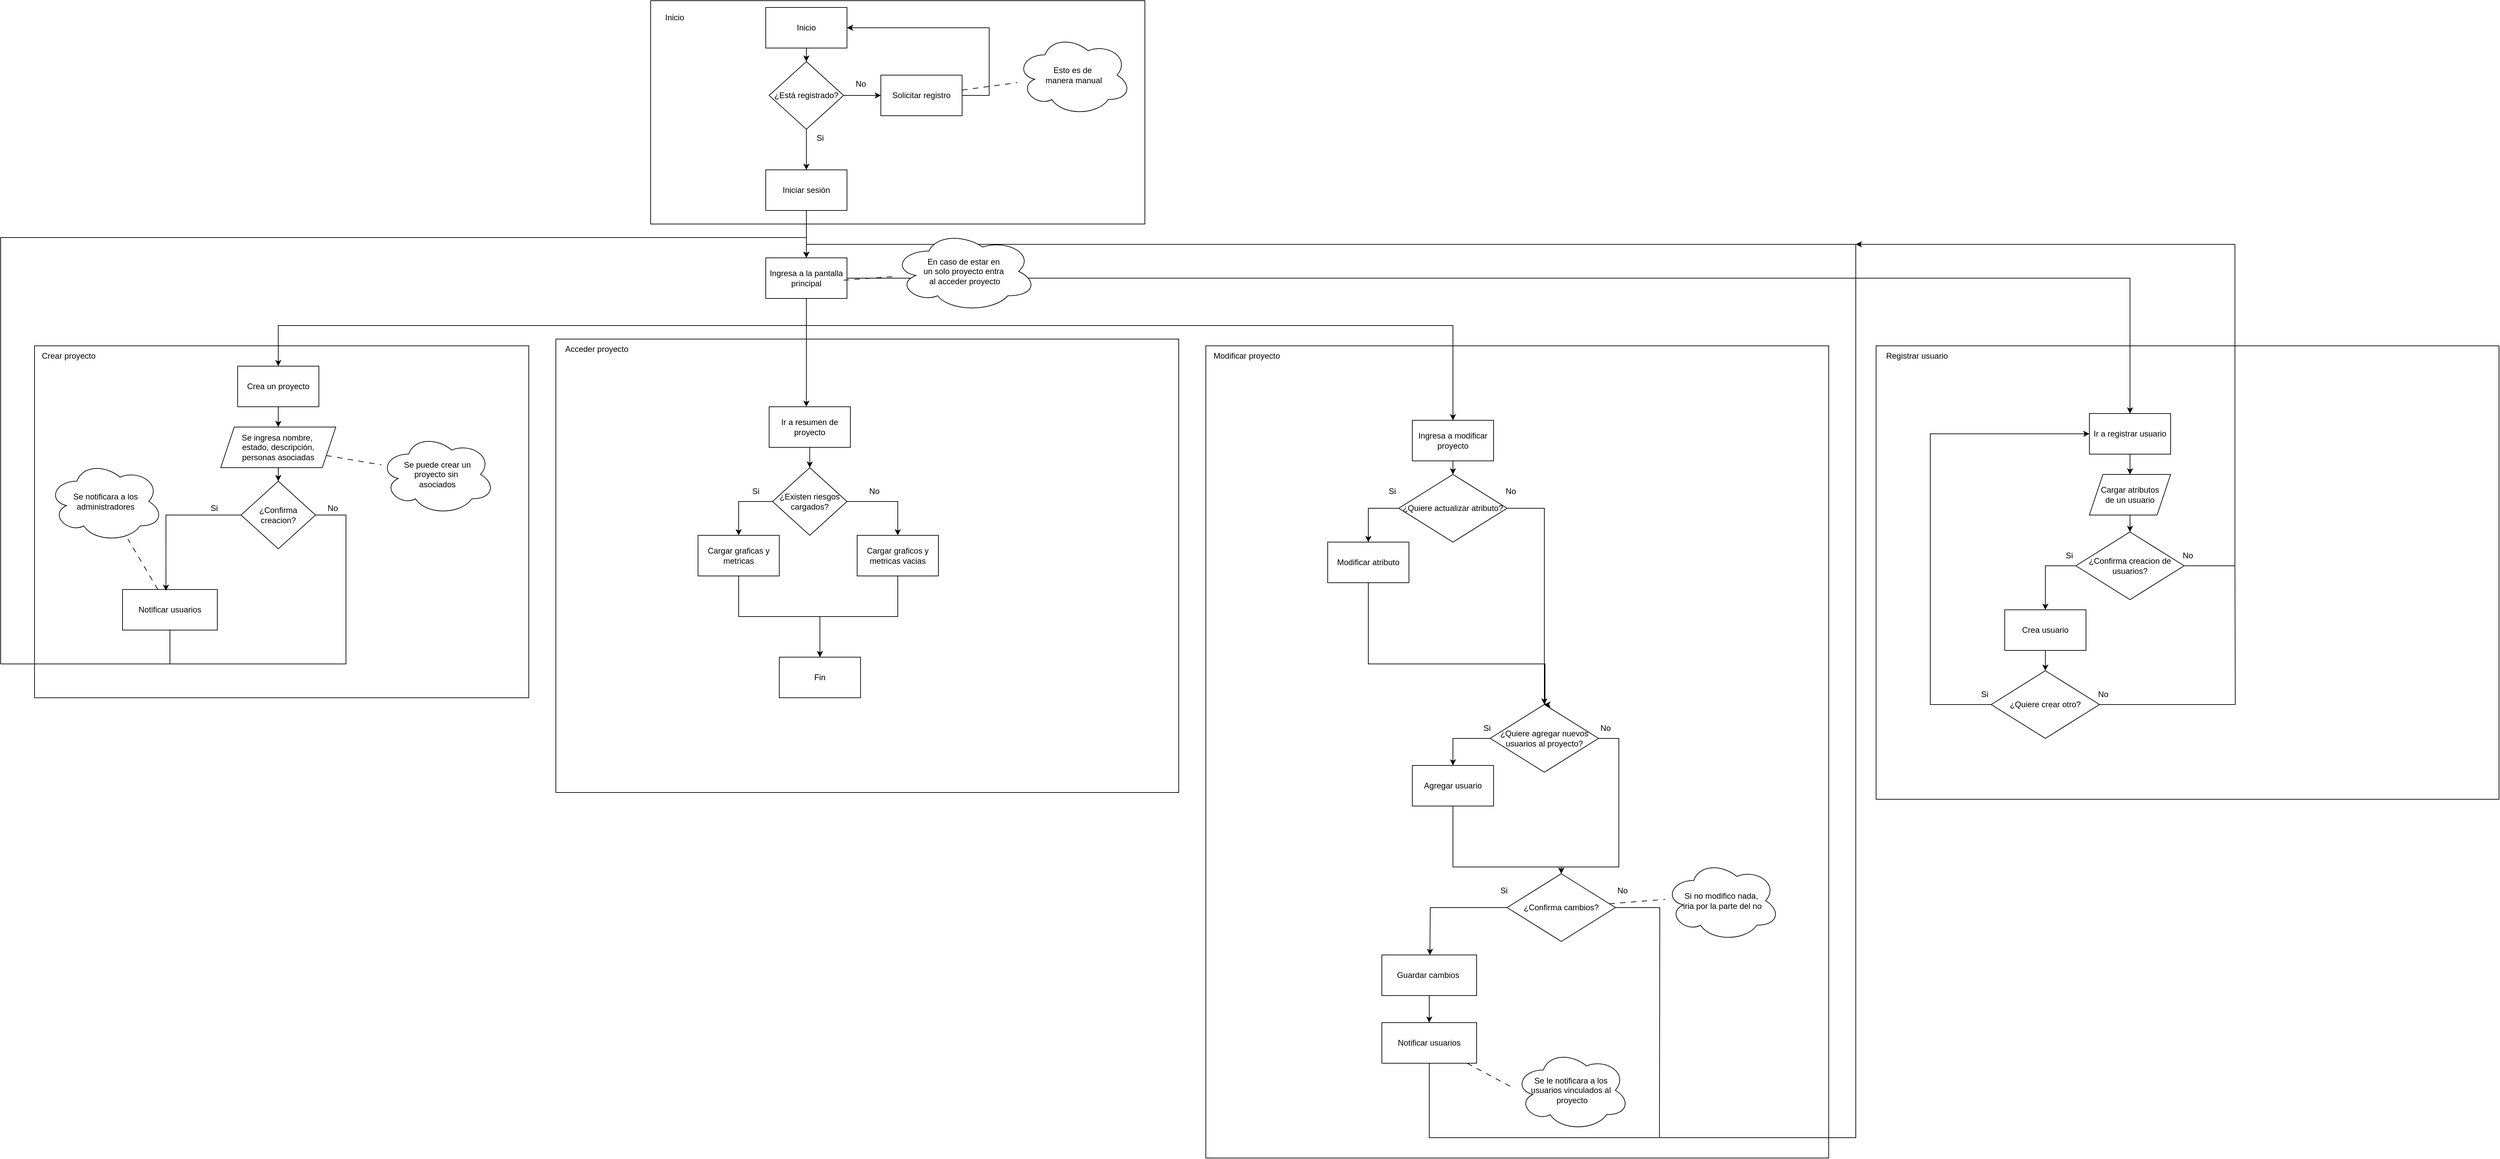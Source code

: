 <mxfile version="23.0.2" type="device">
  <diagram name="Página-1" id="vTEMQxeILdBno_CAV8bY">
    <mxGraphModel dx="2970" dy="1250" grid="1" gridSize="10" guides="1" tooltips="1" connect="1" arrows="1" fold="1" page="1" pageScale="1" pageWidth="827" pageHeight="1169" math="0" shadow="0">
      <root>
        <mxCell id="0" />
        <mxCell id="1" parent="0" />
        <mxCell id="T-YgVEwPCioYYHTutmFB-1" value="" style="rounded=0;whiteSpace=wrap;html=1;" vertex="1" parent="1">
          <mxGeometry x="1960" y="520" width="920" height="670" as="geometry" />
        </mxCell>
        <mxCell id="5AB3cRhgbgoSP49e-PNv-9" value="" style="rounded=0;whiteSpace=wrap;html=1;" parent="1" vertex="1">
          <mxGeometry x="10" y="510" width="920" height="670" as="geometry" />
        </mxCell>
        <mxCell id="zVMPEPncNIv1yJdI04NN-60" value="" style="rounded=0;whiteSpace=wrap;html=1;" parent="1" vertex="1">
          <mxGeometry x="970" y="520" width="920" height="1200" as="geometry" />
        </mxCell>
        <mxCell id="zVMPEPncNIv1yJdI04NN-83" value="" style="rounded=0;whiteSpace=wrap;html=1;" parent="1" vertex="1">
          <mxGeometry x="-760" y="520" width="730" height="520" as="geometry" />
        </mxCell>
        <mxCell id="zVMPEPncNIv1yJdI04NN-52" value="" style="rounded=0;whiteSpace=wrap;html=1;" parent="1" vertex="1">
          <mxGeometry x="150" y="10" width="730" height="330" as="geometry" />
        </mxCell>
        <mxCell id="zVMPEPncNIv1yJdI04NN-6" style="edgeStyle=orthogonalEdgeStyle;rounded=0;orthogonalLoop=1;jettySize=auto;html=1;" parent="1" source="zVMPEPncNIv1yJdI04NN-1" target="zVMPEPncNIv1yJdI04NN-5" edge="1">
          <mxGeometry relative="1" as="geometry" />
        </mxCell>
        <mxCell id="zVMPEPncNIv1yJdI04NN-1" value="Inicio" style="whiteSpace=wrap;html=1;" parent="1" vertex="1">
          <mxGeometry x="320" y="20" width="120" height="60" as="geometry" />
        </mxCell>
        <mxCell id="zVMPEPncNIv1yJdI04NN-126" style="edgeStyle=orthogonalEdgeStyle;rounded=0;orthogonalLoop=1;jettySize=auto;html=1;entryX=0.5;entryY=0;entryDx=0;entryDy=0;" parent="1" source="zVMPEPncNIv1yJdI04NN-3" target="zVMPEPncNIv1yJdI04NN-18" edge="1">
          <mxGeometry relative="1" as="geometry">
            <mxPoint x="500" y="290" as="targetPoint" />
          </mxGeometry>
        </mxCell>
        <mxCell id="zVMPEPncNIv1yJdI04NN-3" value="Iniciar sesión" style="whiteSpace=wrap;html=1;" parent="1" vertex="1">
          <mxGeometry x="320" y="260" width="120" height="60" as="geometry" />
        </mxCell>
        <mxCell id="zVMPEPncNIv1yJdI04NN-7" style="edgeStyle=orthogonalEdgeStyle;rounded=0;orthogonalLoop=1;jettySize=auto;html=1;" parent="1" source="zVMPEPncNIv1yJdI04NN-5" target="zVMPEPncNIv1yJdI04NN-3" edge="1">
          <mxGeometry relative="1" as="geometry" />
        </mxCell>
        <mxCell id="zVMPEPncNIv1yJdI04NN-10" style="edgeStyle=orthogonalEdgeStyle;rounded=0;orthogonalLoop=1;jettySize=auto;html=1;entryX=0;entryY=0.5;entryDx=0;entryDy=0;" parent="1" source="zVMPEPncNIv1yJdI04NN-5" target="zVMPEPncNIv1yJdI04NN-9" edge="1">
          <mxGeometry relative="1" as="geometry" />
        </mxCell>
        <mxCell id="zVMPEPncNIv1yJdI04NN-5" value="¿Está registrado?" style="rhombus;whiteSpace=wrap;html=1;" parent="1" vertex="1">
          <mxGeometry x="325" y="100" width="110" height="100" as="geometry" />
        </mxCell>
        <mxCell id="zVMPEPncNIv1yJdI04NN-8" value="Si" style="text;html=1;align=center;verticalAlign=middle;resizable=0;points=[];autosize=1;strokeColor=none;fillColor=none;" parent="1" vertex="1">
          <mxGeometry x="385" y="198" width="30" height="30" as="geometry" />
        </mxCell>
        <mxCell id="zVMPEPncNIv1yJdI04NN-13" style="edgeStyle=orthogonalEdgeStyle;rounded=0;orthogonalLoop=1;jettySize=auto;html=1;entryX=1;entryY=0.5;entryDx=0;entryDy=0;" parent="1" source="zVMPEPncNIv1yJdI04NN-9" target="zVMPEPncNIv1yJdI04NN-1" edge="1">
          <mxGeometry relative="1" as="geometry">
            <Array as="points">
              <mxPoint x="650" y="150" />
              <mxPoint x="650" y="50" />
            </Array>
          </mxGeometry>
        </mxCell>
        <mxCell id="zVMPEPncNIv1yJdI04NN-16" style="rounded=0;orthogonalLoop=1;jettySize=auto;html=1;endArrow=none;endFill=0;dashed=1;dashPattern=8 8;" parent="1" source="zVMPEPncNIv1yJdI04NN-9" target="zVMPEPncNIv1yJdI04NN-14" edge="1">
          <mxGeometry relative="1" as="geometry" />
        </mxCell>
        <mxCell id="zVMPEPncNIv1yJdI04NN-9" value="Solicitar registro" style="whiteSpace=wrap;html=1;" parent="1" vertex="1">
          <mxGeometry x="490" y="120" width="120" height="60" as="geometry" />
        </mxCell>
        <mxCell id="zVMPEPncNIv1yJdI04NN-11" value="No" style="text;html=1;align=center;verticalAlign=middle;resizable=0;points=[];autosize=1;strokeColor=none;fillColor=none;" parent="1" vertex="1">
          <mxGeometry x="440" y="118" width="40" height="30" as="geometry" />
        </mxCell>
        <mxCell id="zVMPEPncNIv1yJdI04NN-14" value="Esto es de&amp;nbsp;&lt;div&gt;manera manual&lt;/div&gt;" style="ellipse;shape=cloud;whiteSpace=wrap;html=1;" parent="1" vertex="1">
          <mxGeometry x="690" y="60" width="170" height="120" as="geometry" />
        </mxCell>
        <mxCell id="zVMPEPncNIv1yJdI04NN-24" style="edgeStyle=orthogonalEdgeStyle;rounded=0;orthogonalLoop=1;jettySize=auto;html=1;entryX=0.5;entryY=0;entryDx=0;entryDy=0;" parent="1" source="zVMPEPncNIv1yJdI04NN-18" edge="1">
          <mxGeometry relative="1" as="geometry">
            <mxPoint x="380" y="610" as="targetPoint" />
          </mxGeometry>
        </mxCell>
        <mxCell id="zVMPEPncNIv1yJdI04NN-183" style="edgeStyle=orthogonalEdgeStyle;rounded=0;orthogonalLoop=1;jettySize=auto;html=1;" parent="1" source="zVMPEPncNIv1yJdI04NN-18" target="zVMPEPncNIv1yJdI04NN-109" edge="1">
          <mxGeometry relative="1" as="geometry">
            <Array as="points">
              <mxPoint x="380" y="490" />
              <mxPoint x="-400" y="490" />
            </Array>
          </mxGeometry>
        </mxCell>
        <mxCell id="zVMPEPncNIv1yJdI04NN-184" style="edgeStyle=orthogonalEdgeStyle;rounded=0;orthogonalLoop=1;jettySize=auto;html=1;" parent="1" source="zVMPEPncNIv1yJdI04NN-18" target="zVMPEPncNIv1yJdI04NN-135" edge="1">
          <mxGeometry relative="1" as="geometry">
            <mxPoint x="1335.053" y="550" as="targetPoint" />
            <Array as="points">
              <mxPoint x="380" y="490" />
              <mxPoint x="1335" y="490" />
            </Array>
          </mxGeometry>
        </mxCell>
        <mxCell id="T-YgVEwPCioYYHTutmFB-13" style="edgeStyle=orthogonalEdgeStyle;rounded=0;orthogonalLoop=1;jettySize=auto;html=1;entryX=0.5;entryY=0;entryDx=0;entryDy=0;" edge="1" parent="1" source="zVMPEPncNIv1yJdI04NN-18" target="T-YgVEwPCioYYHTutmFB-4">
          <mxGeometry relative="1" as="geometry" />
        </mxCell>
        <mxCell id="zVMPEPncNIv1yJdI04NN-18" value="Ingresa a la pantalla principal" style="whiteSpace=wrap;html=1;" parent="1" vertex="1">
          <mxGeometry x="320" y="390" width="120" height="60" as="geometry" />
        </mxCell>
        <mxCell id="zVMPEPncNIv1yJdI04NN-53" value="Inicio" style="text;html=1;align=center;verticalAlign=middle;resizable=0;points=[];autosize=1;strokeColor=none;fillColor=none;" parent="1" vertex="1">
          <mxGeometry x="160" y="20" width="50" height="30" as="geometry" />
        </mxCell>
        <mxCell id="zVMPEPncNIv1yJdI04NN-59" value="Acceder proyecto" style="text;html=1;align=center;verticalAlign=middle;resizable=0;points=[];autosize=1;strokeColor=none;fillColor=none;" parent="1" vertex="1">
          <mxGeometry x="10" y="510" width="120" height="30" as="geometry" />
        </mxCell>
        <mxCell id="zVMPEPncNIv1yJdI04NN-82" value="Modificar proyecto" style="text;html=1;align=center;verticalAlign=middle;resizable=0;points=[];autosize=1;strokeColor=none;fillColor=none;" parent="1" vertex="1">
          <mxGeometry x="970" y="520" width="120" height="30" as="geometry" />
        </mxCell>
        <mxCell id="zVMPEPncNIv1yJdI04NN-106" value="Crear proyecto" style="text;html=1;align=center;verticalAlign=middle;resizable=0;points=[];autosize=1;strokeColor=none;fillColor=none;" parent="1" vertex="1">
          <mxGeometry x="-760" y="520" width="100" height="30" as="geometry" />
        </mxCell>
        <mxCell id="zVMPEPncNIv1yJdI04NN-111" style="edgeStyle=orthogonalEdgeStyle;rounded=0;orthogonalLoop=1;jettySize=auto;html=1;entryX=0.5;entryY=0;entryDx=0;entryDy=0;" parent="1" source="zVMPEPncNIv1yJdI04NN-109" target="zVMPEPncNIv1yJdI04NN-112" edge="1">
          <mxGeometry relative="1" as="geometry">
            <mxPoint x="-400" y="700" as="targetPoint" />
          </mxGeometry>
        </mxCell>
        <mxCell id="zVMPEPncNIv1yJdI04NN-109" value="Crea un proyecto" style="whiteSpace=wrap;html=1;" parent="1" vertex="1">
          <mxGeometry x="-460" y="550" width="120" height="60" as="geometry" />
        </mxCell>
        <mxCell id="T-YgVEwPCioYYHTutmFB-25" style="edgeStyle=orthogonalEdgeStyle;rounded=0;orthogonalLoop=1;jettySize=auto;html=1;" edge="1" parent="1" source="zVMPEPncNIv1yJdI04NN-112" target="T-YgVEwPCioYYHTutmFB-21">
          <mxGeometry relative="1" as="geometry" />
        </mxCell>
        <mxCell id="zVMPEPncNIv1yJdI04NN-112" value="Se ingresa nombre,&amp;nbsp;&lt;div&gt;estado, descripción,&lt;/div&gt;&lt;div&gt;&lt;div&gt;personas asociadas&lt;/div&gt;&lt;/div&gt;" style="shape=parallelogram;perimeter=parallelogramPerimeter;whiteSpace=wrap;html=1;fixedSize=1;" parent="1" vertex="1">
          <mxGeometry x="-485" y="640" width="170" height="60" as="geometry" />
        </mxCell>
        <mxCell id="zVMPEPncNIv1yJdI04NN-113" style="rounded=0;orthogonalLoop=1;jettySize=auto;html=1;endArrow=none;endFill=0;dashed=1;dashPattern=8 8;" parent="1" source="zVMPEPncNIv1yJdI04NN-112" target="zVMPEPncNIv1yJdI04NN-114" edge="1">
          <mxGeometry relative="1" as="geometry">
            <mxPoint x="-330" y="732" as="sourcePoint" />
          </mxGeometry>
        </mxCell>
        <mxCell id="zVMPEPncNIv1yJdI04NN-114" value="Se puede crear un&lt;div&gt;proyecto sin&amp;nbsp;&lt;/div&gt;&lt;div&gt;asociados&lt;/div&gt;" style="ellipse;shape=cloud;whiteSpace=wrap;html=1;" parent="1" vertex="1">
          <mxGeometry x="-250" y="650" width="170" height="120" as="geometry" />
        </mxCell>
        <mxCell id="zVMPEPncNIv1yJdI04NN-137" style="edgeStyle=orthogonalEdgeStyle;rounded=0;orthogonalLoop=1;jettySize=auto;html=1;" parent="1" source="zVMPEPncNIv1yJdI04NN-135" edge="1">
          <mxGeometry relative="1" as="geometry">
            <mxPoint x="1335.0" y="710.0" as="targetPoint" />
          </mxGeometry>
        </mxCell>
        <mxCell id="zVMPEPncNIv1yJdI04NN-135" value="Ingresa a modificar proyecto" style="whiteSpace=wrap;html=1;" parent="1" vertex="1">
          <mxGeometry x="1275" y="630" width="120" height="60" as="geometry" />
        </mxCell>
        <mxCell id="zVMPEPncNIv1yJdI04NN-146" style="edgeStyle=orthogonalEdgeStyle;rounded=0;orthogonalLoop=1;jettySize=auto;html=1;entryX=0.5;entryY=0;entryDx=0;entryDy=0;" parent="1" source="zVMPEPncNIv1yJdI04NN-143" target="zVMPEPncNIv1yJdI04NN-145" edge="1">
          <mxGeometry relative="1" as="geometry">
            <Array as="points">
              <mxPoint x="1210" y="760" />
            </Array>
          </mxGeometry>
        </mxCell>
        <mxCell id="zVMPEPncNIv1yJdI04NN-151" style="edgeStyle=orthogonalEdgeStyle;rounded=0;orthogonalLoop=1;jettySize=auto;html=1;entryX=0.5;entryY=0;entryDx=0;entryDy=0;" parent="1" source="zVMPEPncNIv1yJdI04NN-143" target="zVMPEPncNIv1yJdI04NN-150" edge="1">
          <mxGeometry relative="1" as="geometry">
            <Array as="points">
              <mxPoint x="1470" y="760" />
              <mxPoint x="1470" y="960" />
            </Array>
          </mxGeometry>
        </mxCell>
        <mxCell id="zVMPEPncNIv1yJdI04NN-143" value="¿Quiere actualizar atributo?" style="rhombus;whiteSpace=wrap;html=1;" parent="1" vertex="1">
          <mxGeometry x="1255" y="710" width="160" height="100" as="geometry" />
        </mxCell>
        <mxCell id="zVMPEPncNIv1yJdI04NN-145" value="Modificar atributo" style="whiteSpace=wrap;html=1;" parent="1" vertex="1">
          <mxGeometry x="1150" y="810" width="120" height="60" as="geometry" />
        </mxCell>
        <mxCell id="zVMPEPncNIv1yJdI04NN-147" value="No" style="text;html=1;align=center;verticalAlign=middle;resizable=0;points=[];autosize=1;strokeColor=none;fillColor=none;" parent="1" vertex="1">
          <mxGeometry x="1400" y="720" width="40" height="30" as="geometry" />
        </mxCell>
        <mxCell id="zVMPEPncNIv1yJdI04NN-148" value="Si" style="text;html=1;align=center;verticalAlign=middle;resizable=0;points=[];autosize=1;strokeColor=none;fillColor=none;" parent="1" vertex="1">
          <mxGeometry x="1230" y="720" width="30" height="30" as="geometry" />
        </mxCell>
        <mxCell id="zVMPEPncNIv1yJdI04NN-158" style="edgeStyle=orthogonalEdgeStyle;rounded=0;orthogonalLoop=1;jettySize=auto;html=1;entryX=0.5;entryY=0;entryDx=0;entryDy=0;" parent="1" source="zVMPEPncNIv1yJdI04NN-150" target="zVMPEPncNIv1yJdI04NN-157" edge="1">
          <mxGeometry relative="1" as="geometry">
            <Array as="points">
              <mxPoint x="1335" y="1100" />
            </Array>
          </mxGeometry>
        </mxCell>
        <mxCell id="zVMPEPncNIv1yJdI04NN-176" style="edgeStyle=orthogonalEdgeStyle;rounded=0;orthogonalLoop=1;jettySize=auto;html=1;entryX=0.5;entryY=0;entryDx=0;entryDy=0;" parent="1" source="zVMPEPncNIv1yJdI04NN-150" target="zVMPEPncNIv1yJdI04NN-174" edge="1">
          <mxGeometry relative="1" as="geometry">
            <Array as="points">
              <mxPoint x="1580" y="1100" />
              <mxPoint x="1580" y="1290" />
              <mxPoint x="1495" y="1290" />
            </Array>
          </mxGeometry>
        </mxCell>
        <mxCell id="zVMPEPncNIv1yJdI04NN-150" value="¿Quiere agregar nuevos usuarios al proyecto?" style="rhombus;whiteSpace=wrap;html=1;" parent="1" vertex="1">
          <mxGeometry x="1390" y="1050" width="160" height="100" as="geometry" />
        </mxCell>
        <mxCell id="zVMPEPncNIv1yJdI04NN-157" value="Agregar usuario" style="whiteSpace=wrap;html=1;" parent="1" vertex="1">
          <mxGeometry x="1275" y="1140" width="120" height="60" as="geometry" />
        </mxCell>
        <mxCell id="zVMPEPncNIv1yJdI04NN-160" value="No" style="text;html=1;align=center;verticalAlign=middle;resizable=0;points=[];autosize=1;strokeColor=none;fillColor=none;" parent="1" vertex="1">
          <mxGeometry x="1540" y="1070" width="40" height="30" as="geometry" />
        </mxCell>
        <mxCell id="zVMPEPncNIv1yJdI04NN-161" value="Si" style="text;html=1;align=center;verticalAlign=middle;resizable=0;points=[];autosize=1;strokeColor=none;fillColor=none;" parent="1" vertex="1">
          <mxGeometry x="1370" y="1070" width="30" height="30" as="geometry" />
        </mxCell>
        <mxCell id="zVMPEPncNIv1yJdI04NN-169" style="edgeStyle=orthogonalEdgeStyle;rounded=0;orthogonalLoop=1;jettySize=auto;html=1;exitX=0.5;exitY=1;exitDx=0;exitDy=0;" parent="1" source="zVMPEPncNIv1yJdI04NN-145" edge="1">
          <mxGeometry relative="1" as="geometry">
            <mxPoint x="1470" y="1050" as="targetPoint" />
            <Array as="points">
              <mxPoint x="1210" y="990" />
              <mxPoint x="1471" y="990" />
            </Array>
            <mxPoint x="1210" y="950" as="sourcePoint" />
          </mxGeometry>
        </mxCell>
        <mxCell id="zVMPEPncNIv1yJdI04NN-175" style="edgeStyle=orthogonalEdgeStyle;rounded=0;orthogonalLoop=1;jettySize=auto;html=1;" parent="1" source="zVMPEPncNIv1yJdI04NN-157" target="zVMPEPncNIv1yJdI04NN-174" edge="1">
          <mxGeometry relative="1" as="geometry">
            <Array as="points">
              <mxPoint x="1335" y="1290" />
              <mxPoint x="1495" y="1290" />
            </Array>
            <mxPoint x="1335" y="1280" as="sourcePoint" />
          </mxGeometry>
        </mxCell>
        <mxCell id="zVMPEPncNIv1yJdI04NN-180" style="edgeStyle=orthogonalEdgeStyle;rounded=0;orthogonalLoop=1;jettySize=auto;html=1;entryX=0.5;entryY=0;entryDx=0;entryDy=0;" parent="1" source="zVMPEPncNIv1yJdI04NN-174" edge="1">
          <mxGeometry relative="1" as="geometry">
            <mxPoint x="1301" y="1420" as="targetPoint" />
          </mxGeometry>
        </mxCell>
        <mxCell id="zVMPEPncNIv1yJdI04NN-189" style="edgeStyle=orthogonalEdgeStyle;rounded=0;orthogonalLoop=1;jettySize=auto;html=1;endArrow=none;endFill=0;" parent="1" source="zVMPEPncNIv1yJdI04NN-174" edge="1">
          <mxGeometry relative="1" as="geometry">
            <mxPoint x="1640" y="1690" as="targetPoint" />
          </mxGeometry>
        </mxCell>
        <mxCell id="zVMPEPncNIv1yJdI04NN-174" value="¿Confirma cambios?" style="rhombus;whiteSpace=wrap;html=1;" parent="1" vertex="1">
          <mxGeometry x="1415" y="1300" width="160" height="100" as="geometry" />
        </mxCell>
        <mxCell id="zVMPEPncNIv1yJdI04NN-177" style="rounded=0;orthogonalLoop=1;jettySize=auto;html=1;endArrow=none;endFill=0;dashed=1;dashPattern=8 8;" parent="1" source="zVMPEPncNIv1yJdI04NN-174" edge="1">
          <mxGeometry relative="1" as="geometry">
            <mxPoint x="1575" y="1344" as="sourcePoint" />
            <mxPoint x="1648.553" y="1337.834" as="targetPoint" />
          </mxGeometry>
        </mxCell>
        <mxCell id="zVMPEPncNIv1yJdI04NN-178" value="Si no modifico nada,&amp;nbsp;&lt;div&gt;iria por la parte del no&lt;/div&gt;" style="ellipse;shape=cloud;whiteSpace=wrap;html=1;" parent="1" vertex="1">
          <mxGeometry x="1648" y="1280" width="170" height="120" as="geometry" />
        </mxCell>
        <mxCell id="zVMPEPncNIv1yJdI04NN-185" value="No" style="text;html=1;align=center;verticalAlign=middle;resizable=0;points=[];autosize=1;strokeColor=none;fillColor=none;" parent="1" vertex="1">
          <mxGeometry x="1565" y="1310" width="40" height="30" as="geometry" />
        </mxCell>
        <mxCell id="zVMPEPncNIv1yJdI04NN-186" value="Si" style="text;html=1;align=center;verticalAlign=middle;resizable=0;points=[];autosize=1;strokeColor=none;fillColor=none;" parent="1" vertex="1">
          <mxGeometry x="1395" y="1310" width="30" height="30" as="geometry" />
        </mxCell>
        <mxCell id="zVMPEPncNIv1yJdI04NN-188" style="edgeStyle=orthogonalEdgeStyle;rounded=0;orthogonalLoop=1;jettySize=auto;html=1;entryX=0.5;entryY=0;entryDx=0;entryDy=0;exitX=0.5;exitY=1;exitDx=0;exitDy=0;" parent="1" source="tkJAQPdiJrr6rrf4eEwz-1" target="zVMPEPncNIv1yJdI04NN-18" edge="1">
          <mxGeometry relative="1" as="geometry">
            <Array as="points">
              <mxPoint x="1300" y="1690" />
              <mxPoint x="1930" y="1690" />
              <mxPoint x="1930" y="370" />
              <mxPoint x="380" y="370" />
            </Array>
          </mxGeometry>
        </mxCell>
        <mxCell id="tkJAQPdiJrr6rrf4eEwz-2" style="edgeStyle=orthogonalEdgeStyle;rounded=0;orthogonalLoop=1;jettySize=auto;html=1;" parent="1" source="zVMPEPncNIv1yJdI04NN-187" target="tkJAQPdiJrr6rrf4eEwz-1" edge="1">
          <mxGeometry relative="1" as="geometry" />
        </mxCell>
        <mxCell id="zVMPEPncNIv1yJdI04NN-187" value="Guardar cambios&amp;nbsp;" style="whiteSpace=wrap;html=1;" parent="1" vertex="1">
          <mxGeometry x="1230" y="1420" width="140" height="60" as="geometry" />
        </mxCell>
        <mxCell id="xNKbvs6ZQxe5htdJ7s-r-6" style="edgeStyle=orthogonalEdgeStyle;rounded=0;orthogonalLoop=1;jettySize=auto;html=1;entryX=0.5;entryY=0;entryDx=0;entryDy=0;" parent="1" source="xNKbvs6ZQxe5htdJ7s-r-3" target="5AB3cRhgbgoSP49e-PNv-2" edge="1">
          <mxGeometry relative="1" as="geometry">
            <mxPoint x="385" y="690" as="targetPoint" />
            <Array as="points" />
          </mxGeometry>
        </mxCell>
        <mxCell id="xNKbvs6ZQxe5htdJ7s-r-3" value="Ir a resumen de proyecto" style="whiteSpace=wrap;html=1;" parent="1" vertex="1">
          <mxGeometry x="325" y="610" width="120" height="60" as="geometry" />
        </mxCell>
        <mxCell id="xNKbvs6ZQxe5htdJ7s-r-15" style="rounded=0;orthogonalLoop=1;jettySize=auto;html=1;endArrow=none;endFill=0;dashed=1;dashPattern=8 8;" parent="1" target="xNKbvs6ZQxe5htdJ7s-r-16" edge="1">
          <mxGeometry relative="1" as="geometry">
            <mxPoint x="435" y="423" as="sourcePoint" />
          </mxGeometry>
        </mxCell>
        <mxCell id="xNKbvs6ZQxe5htdJ7s-r-16" value="En caso de estar en&amp;nbsp;&lt;div&gt;un solo proyecto entra&amp;nbsp;&lt;/div&gt;&lt;div&gt;al acceder proyecto&lt;/div&gt;" style="ellipse;shape=cloud;whiteSpace=wrap;html=1;" parent="1" vertex="1">
          <mxGeometry x="508" y="350" width="212" height="120" as="geometry" />
        </mxCell>
        <mxCell id="xNKbvs6ZQxe5htdJ7s-r-18" value="Fin" style="whiteSpace=wrap;html=1;" parent="1" vertex="1">
          <mxGeometry x="340" y="980" width="120" height="60" as="geometry" />
        </mxCell>
        <mxCell id="tkJAQPdiJrr6rrf4eEwz-1" value="Notificar usuarios" style="whiteSpace=wrap;html=1;" parent="1" vertex="1">
          <mxGeometry x="1230" y="1520" width="140" height="60" as="geometry" />
        </mxCell>
        <mxCell id="tkJAQPdiJrr6rrf4eEwz-3" style="rounded=0;orthogonalLoop=1;jettySize=auto;html=1;endArrow=none;endFill=0;dashed=1;dashPattern=8 8;" parent="1" source="tkJAQPdiJrr6rrf4eEwz-1" edge="1">
          <mxGeometry relative="1" as="geometry">
            <mxPoint x="1344" y="1624" as="sourcePoint" />
            <mxPoint x="1426.553" y="1617.834" as="targetPoint" />
          </mxGeometry>
        </mxCell>
        <mxCell id="tkJAQPdiJrr6rrf4eEwz-4" value="Se le notificara a los&amp;nbsp;&lt;br&gt;usuarios vinculados al&amp;nbsp;&lt;br&gt;proyecto" style="ellipse;shape=cloud;whiteSpace=wrap;html=1;" parent="1" vertex="1">
          <mxGeometry x="1426" y="1560" width="170" height="120" as="geometry" />
        </mxCell>
        <mxCell id="T-YgVEwPCioYYHTutmFB-16" style="edgeStyle=orthogonalEdgeStyle;rounded=0;orthogonalLoop=1;jettySize=auto;html=1;endArrow=none;endFill=0;" edge="1" parent="1" source="tkJAQPdiJrr6rrf4eEwz-5">
          <mxGeometry relative="1" as="geometry">
            <mxPoint x="380" y="360" as="targetPoint" />
            <Array as="points">
              <mxPoint x="-560" y="990" />
              <mxPoint x="-810" y="990" />
              <mxPoint x="-810" y="360" />
            </Array>
          </mxGeometry>
        </mxCell>
        <mxCell id="tkJAQPdiJrr6rrf4eEwz-5" value="Notificar usuarios" style="whiteSpace=wrap;html=1;" parent="1" vertex="1">
          <mxGeometry x="-630" y="880" width="140" height="60" as="geometry" />
        </mxCell>
        <mxCell id="tkJAQPdiJrr6rrf4eEwz-7" style="rounded=0;orthogonalLoop=1;jettySize=auto;html=1;endArrow=none;endFill=0;dashed=1;dashPattern=8 8;" parent="1" source="tkJAQPdiJrr6rrf4eEwz-5" target="tkJAQPdiJrr6rrf4eEwz-8" edge="1">
          <mxGeometry relative="1" as="geometry">
            <mxPoint x="-810" y="635" as="sourcePoint" />
          </mxGeometry>
        </mxCell>
        <mxCell id="tkJAQPdiJrr6rrf4eEwz-8" value="Se notificara a los administradores" style="ellipse;shape=cloud;whiteSpace=wrap;html=1;" parent="1" vertex="1">
          <mxGeometry x="-740" y="690" width="170" height="120" as="geometry" />
        </mxCell>
        <mxCell id="5AB3cRhgbgoSP49e-PNv-4" style="edgeStyle=orthogonalEdgeStyle;rounded=0;orthogonalLoop=1;jettySize=auto;html=1;entryX=0.5;entryY=0;entryDx=0;entryDy=0;" parent="1" source="5AB3cRhgbgoSP49e-PNv-2" target="5AB3cRhgbgoSP49e-PNv-3" edge="1">
          <mxGeometry relative="1" as="geometry">
            <Array as="points">
              <mxPoint x="280" y="750" />
            </Array>
          </mxGeometry>
        </mxCell>
        <mxCell id="5AB3cRhgbgoSP49e-PNv-6" style="edgeStyle=orthogonalEdgeStyle;rounded=0;orthogonalLoop=1;jettySize=auto;html=1;entryX=0.5;entryY=0;entryDx=0;entryDy=0;" parent="1" source="5AB3cRhgbgoSP49e-PNv-2" target="5AB3cRhgbgoSP49e-PNv-7" edge="1">
          <mxGeometry relative="1" as="geometry">
            <mxPoint x="480" y="800" as="targetPoint" />
          </mxGeometry>
        </mxCell>
        <mxCell id="5AB3cRhgbgoSP49e-PNv-2" value="¿Existen riesgos cargados?" style="rhombus;whiteSpace=wrap;html=1;" parent="1" vertex="1">
          <mxGeometry x="330" y="700" width="110" height="100" as="geometry" />
        </mxCell>
        <mxCell id="5AB3cRhgbgoSP49e-PNv-5" style="edgeStyle=orthogonalEdgeStyle;rounded=0;orthogonalLoop=1;jettySize=auto;html=1;" parent="1" source="5AB3cRhgbgoSP49e-PNv-3" target="xNKbvs6ZQxe5htdJ7s-r-18" edge="1">
          <mxGeometry relative="1" as="geometry" />
        </mxCell>
        <mxCell id="5AB3cRhgbgoSP49e-PNv-3" value="Cargar graficas y metricas" style="whiteSpace=wrap;html=1;" parent="1" vertex="1">
          <mxGeometry x="220" y="800" width="120" height="60" as="geometry" />
        </mxCell>
        <mxCell id="5AB3cRhgbgoSP49e-PNv-8" style="edgeStyle=orthogonalEdgeStyle;rounded=0;orthogonalLoop=1;jettySize=auto;html=1;entryX=0.5;entryY=0;entryDx=0;entryDy=0;" parent="1" source="5AB3cRhgbgoSP49e-PNv-7" target="xNKbvs6ZQxe5htdJ7s-r-18" edge="1">
          <mxGeometry relative="1" as="geometry">
            <Array as="points">
              <mxPoint x="515" y="920" />
              <mxPoint x="400" y="920" />
            </Array>
          </mxGeometry>
        </mxCell>
        <mxCell id="5AB3cRhgbgoSP49e-PNv-7" value="Cargar graficos y metricas vacias" style="whiteSpace=wrap;html=1;" parent="1" vertex="1">
          <mxGeometry x="455" y="800" width="120" height="60" as="geometry" />
        </mxCell>
        <mxCell id="T-YgVEwPCioYYHTutmFB-2" value="Registrar usuario" style="text;html=1;align=center;verticalAlign=middle;resizable=0;points=[];autosize=1;strokeColor=none;fillColor=none;" vertex="1" parent="1">
          <mxGeometry x="1965" y="520" width="110" height="30" as="geometry" />
        </mxCell>
        <mxCell id="T-YgVEwPCioYYHTutmFB-3" style="edgeStyle=orthogonalEdgeStyle;rounded=0;orthogonalLoop=1;jettySize=auto;html=1;entryX=0.5;entryY=0;entryDx=0;entryDy=0;" edge="1" parent="1" source="T-YgVEwPCioYYHTutmFB-4">
          <mxGeometry relative="1" as="geometry">
            <mxPoint x="2335" y="710" as="targetPoint" />
            <Array as="points" />
          </mxGeometry>
        </mxCell>
        <mxCell id="T-YgVEwPCioYYHTutmFB-4" value="Ir a registrar usuario" style="whiteSpace=wrap;html=1;" vertex="1" parent="1">
          <mxGeometry x="2275" y="620" width="120" height="60" as="geometry" />
        </mxCell>
        <mxCell id="T-YgVEwPCioYYHTutmFB-29" style="edgeStyle=orthogonalEdgeStyle;rounded=0;orthogonalLoop=1;jettySize=auto;html=1;entryX=0.5;entryY=0;entryDx=0;entryDy=0;" edge="1" parent="1" source="T-YgVEwPCioYYHTutmFB-18" target="T-YgVEwPCioYYHTutmFB-28">
          <mxGeometry relative="1" as="geometry" />
        </mxCell>
        <mxCell id="T-YgVEwPCioYYHTutmFB-18" value="Cargar atributos&lt;br&gt;de un usuario" style="shape=parallelogram;perimeter=parallelogramPerimeter;whiteSpace=wrap;html=1;fixedSize=1;" vertex="1" parent="1">
          <mxGeometry x="2275" y="710" width="120" height="60" as="geometry" />
        </mxCell>
        <mxCell id="T-YgVEwPCioYYHTutmFB-19" value="No" style="text;html=1;align=center;verticalAlign=middle;resizable=0;points=[];autosize=1;strokeColor=none;fillColor=none;" vertex="1" parent="1">
          <mxGeometry x="460" y="720" width="40" height="30" as="geometry" />
        </mxCell>
        <mxCell id="T-YgVEwPCioYYHTutmFB-20" value="Si" style="text;html=1;align=center;verticalAlign=middle;resizable=0;points=[];autosize=1;strokeColor=none;fillColor=none;" vertex="1" parent="1">
          <mxGeometry x="290" y="720" width="30" height="30" as="geometry" />
        </mxCell>
        <mxCell id="T-YgVEwPCioYYHTutmFB-27" style="edgeStyle=orthogonalEdgeStyle;rounded=0;orthogonalLoop=1;jettySize=auto;html=1;endArrow=none;endFill=0;" edge="1" parent="1" source="T-YgVEwPCioYYHTutmFB-21">
          <mxGeometry relative="1" as="geometry">
            <mxPoint x="-560" y="990" as="targetPoint" />
            <Array as="points">
              <mxPoint x="-300" y="770" />
              <mxPoint x="-300" y="990" />
            </Array>
          </mxGeometry>
        </mxCell>
        <mxCell id="T-YgVEwPCioYYHTutmFB-21" value="¿Confirma creacion?" style="rhombus;whiteSpace=wrap;html=1;" vertex="1" parent="1">
          <mxGeometry x="-455" y="720" width="110" height="100" as="geometry" />
        </mxCell>
        <mxCell id="T-YgVEwPCioYYHTutmFB-22" value="No" style="text;html=1;align=center;verticalAlign=middle;resizable=0;points=[];autosize=1;strokeColor=none;fillColor=none;" vertex="1" parent="1">
          <mxGeometry x="-340" y="745" width="40" height="30" as="geometry" />
        </mxCell>
        <mxCell id="T-YgVEwPCioYYHTutmFB-23" value="Si" style="text;html=1;align=center;verticalAlign=middle;resizable=0;points=[];autosize=1;strokeColor=none;fillColor=none;" vertex="1" parent="1">
          <mxGeometry x="-510" y="745" width="30" height="30" as="geometry" />
        </mxCell>
        <mxCell id="T-YgVEwPCioYYHTutmFB-26" style="edgeStyle=orthogonalEdgeStyle;rounded=0;orthogonalLoop=1;jettySize=auto;html=1;entryX=0.458;entryY=0.031;entryDx=0;entryDy=0;entryPerimeter=0;" edge="1" parent="1" source="T-YgVEwPCioYYHTutmFB-21" target="tkJAQPdiJrr6rrf4eEwz-5">
          <mxGeometry relative="1" as="geometry" />
        </mxCell>
        <mxCell id="T-YgVEwPCioYYHTutmFB-31" style="edgeStyle=orthogonalEdgeStyle;rounded=0;orthogonalLoop=1;jettySize=auto;html=1;" edge="1" parent="1" source="T-YgVEwPCioYYHTutmFB-28" target="T-YgVEwPCioYYHTutmFB-30">
          <mxGeometry relative="1" as="geometry">
            <Array as="points">
              <mxPoint x="2210" y="845" />
            </Array>
          </mxGeometry>
        </mxCell>
        <mxCell id="T-YgVEwPCioYYHTutmFB-32" style="edgeStyle=orthogonalEdgeStyle;rounded=0;orthogonalLoop=1;jettySize=auto;html=1;" edge="1" parent="1" source="T-YgVEwPCioYYHTutmFB-28">
          <mxGeometry relative="1" as="geometry">
            <mxPoint x="1930" y="370" as="targetPoint" />
            <Array as="points">
              <mxPoint x="2490" y="845" />
              <mxPoint x="2490" y="370" />
            </Array>
          </mxGeometry>
        </mxCell>
        <mxCell id="T-YgVEwPCioYYHTutmFB-28" value="¿Confirma creacion de usuarios?" style="rhombus;whiteSpace=wrap;html=1;" vertex="1" parent="1">
          <mxGeometry x="2255" y="795" width="160" height="100" as="geometry" />
        </mxCell>
        <mxCell id="T-YgVEwPCioYYHTutmFB-36" style="edgeStyle=orthogonalEdgeStyle;rounded=0;orthogonalLoop=1;jettySize=auto;html=1;" edge="1" parent="1" source="T-YgVEwPCioYYHTutmFB-30" target="T-YgVEwPCioYYHTutmFB-35">
          <mxGeometry relative="1" as="geometry" />
        </mxCell>
        <mxCell id="T-YgVEwPCioYYHTutmFB-30" value="Crea usuario" style="whiteSpace=wrap;html=1;" vertex="1" parent="1">
          <mxGeometry x="2150" y="910" width="120" height="60" as="geometry" />
        </mxCell>
        <mxCell id="T-YgVEwPCioYYHTutmFB-33" value="No" style="text;html=1;align=center;verticalAlign=middle;resizable=0;points=[];autosize=1;strokeColor=none;fillColor=none;" vertex="1" parent="1">
          <mxGeometry x="2400" y="815" width="40" height="30" as="geometry" />
        </mxCell>
        <mxCell id="T-YgVEwPCioYYHTutmFB-34" value="Si" style="text;html=1;align=center;verticalAlign=middle;resizable=0;points=[];autosize=1;strokeColor=none;fillColor=none;" vertex="1" parent="1">
          <mxGeometry x="2230" y="815" width="30" height="30" as="geometry" />
        </mxCell>
        <mxCell id="T-YgVEwPCioYYHTutmFB-37" style="edgeStyle=orthogonalEdgeStyle;rounded=0;orthogonalLoop=1;jettySize=auto;html=1;entryX=0;entryY=0.5;entryDx=0;entryDy=0;" edge="1" parent="1" source="T-YgVEwPCioYYHTutmFB-35" target="T-YgVEwPCioYYHTutmFB-4">
          <mxGeometry relative="1" as="geometry">
            <Array as="points">
              <mxPoint x="2040" y="1050" />
              <mxPoint x="2040" y="650" />
            </Array>
          </mxGeometry>
        </mxCell>
        <mxCell id="T-YgVEwPCioYYHTutmFB-38" style="edgeStyle=orthogonalEdgeStyle;rounded=0;orthogonalLoop=1;jettySize=auto;html=1;endArrow=none;endFill=0;" edge="1" parent="1" source="T-YgVEwPCioYYHTutmFB-35">
          <mxGeometry relative="1" as="geometry">
            <mxPoint x="2490" y="840" as="targetPoint" />
          </mxGeometry>
        </mxCell>
        <mxCell id="T-YgVEwPCioYYHTutmFB-35" value="¿Quiere crear otro?" style="rhombus;whiteSpace=wrap;html=1;" vertex="1" parent="1">
          <mxGeometry x="2130" y="1000" width="160" height="100" as="geometry" />
        </mxCell>
        <mxCell id="T-YgVEwPCioYYHTutmFB-40" value="No" style="text;html=1;align=center;verticalAlign=middle;resizable=0;points=[];autosize=1;strokeColor=none;fillColor=none;" vertex="1" parent="1">
          <mxGeometry x="2275" y="1020" width="40" height="30" as="geometry" />
        </mxCell>
        <mxCell id="T-YgVEwPCioYYHTutmFB-41" value="Si" style="text;html=1;align=center;verticalAlign=middle;resizable=0;points=[];autosize=1;strokeColor=none;fillColor=none;" vertex="1" parent="1">
          <mxGeometry x="2105" y="1020" width="30" height="30" as="geometry" />
        </mxCell>
      </root>
    </mxGraphModel>
  </diagram>
</mxfile>
